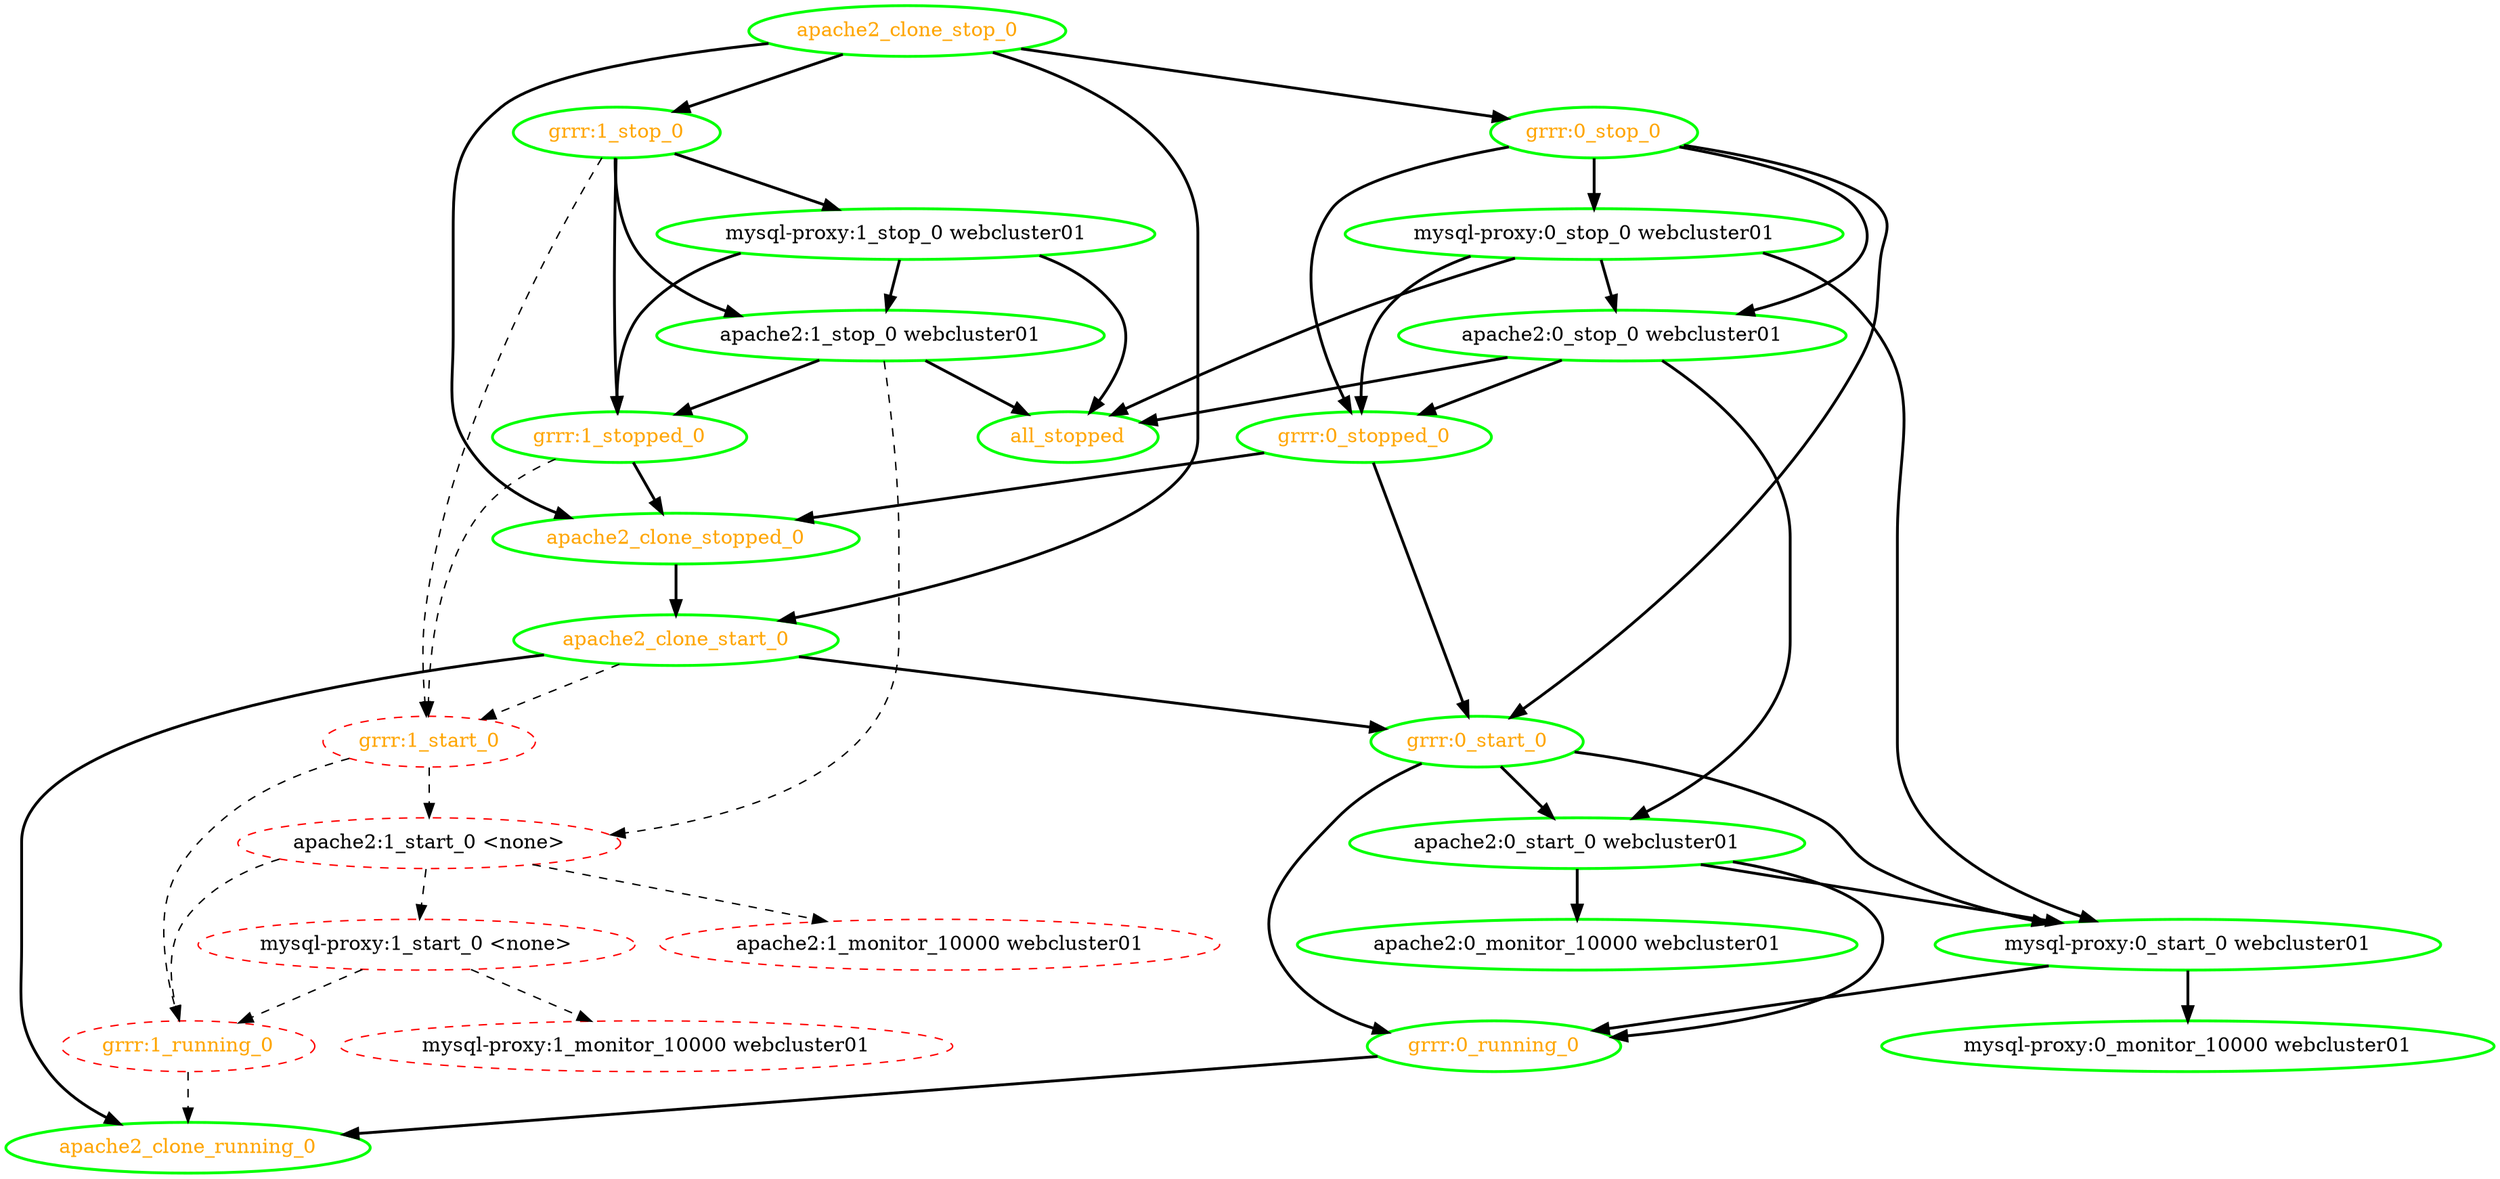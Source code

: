 digraph "g" {
"all_stopped" [ style=bold color="green" fontcolor="orange"  ]
"apache2:0_monitor_10000 webcluster01" [ style=bold color="green" fontcolor="black"  ]
"apache2:0_start_0 webcluster01" -> "apache2:0_monitor_10000 webcluster01" [ style = bold]
"apache2:0_start_0 webcluster01" -> "grrr:0_running_0" [ style = bold]
"apache2:0_start_0 webcluster01" -> "mysql-proxy:0_start_0 webcluster01" [ style = bold]
"apache2:0_start_0 webcluster01" [ style=bold color="green" fontcolor="black"  ]
"apache2:0_stop_0 webcluster01" -> "all_stopped" [ style = bold]
"apache2:0_stop_0 webcluster01" -> "apache2:0_start_0 webcluster01" [ style = bold]
"apache2:0_stop_0 webcluster01" -> "grrr:0_stopped_0" [ style = bold]
"apache2:0_stop_0 webcluster01" [ style=bold color="green" fontcolor="black"  ]
"apache2:1_monitor_10000 webcluster01" [ style=dashed color="red" fontcolor="black"  ]
"apache2:1_start_0 <none>" -> "apache2:1_monitor_10000 webcluster01" [ style = dashed]
"apache2:1_start_0 <none>" -> "grrr:1_running_0" [ style = dashed]
"apache2:1_start_0 <none>" -> "mysql-proxy:1_start_0 <none>" [ style = dashed]
"apache2:1_start_0 <none>" [ style=dashed color="red" fontcolor="black"  ]
"apache2:1_stop_0 webcluster01" -> "all_stopped" [ style = bold]
"apache2:1_stop_0 webcluster01" -> "apache2:1_start_0 <none>" [ style = dashed]
"apache2:1_stop_0 webcluster01" -> "grrr:1_stopped_0" [ style = bold]
"apache2:1_stop_0 webcluster01" [ style=bold color="green" fontcolor="black"  ]
"apache2_clone_running_0" [ style=bold color="green" fontcolor="orange"  ]
"apache2_clone_start_0" -> "apache2_clone_running_0" [ style = bold]
"apache2_clone_start_0" -> "grrr:0_start_0" [ style = bold]
"apache2_clone_start_0" -> "grrr:1_start_0" [ style = dashed]
"apache2_clone_start_0" [ style=bold color="green" fontcolor="orange"  ]
"apache2_clone_stop_0" -> "apache2_clone_start_0" [ style = bold]
"apache2_clone_stop_0" -> "apache2_clone_stopped_0" [ style = bold]
"apache2_clone_stop_0" -> "grrr:0_stop_0" [ style = bold]
"apache2_clone_stop_0" -> "grrr:1_stop_0" [ style = bold]
"apache2_clone_stop_0" [ style=bold color="green" fontcolor="orange"  ]
"apache2_clone_stopped_0" -> "apache2_clone_start_0" [ style = bold]
"apache2_clone_stopped_0" [ style=bold color="green" fontcolor="orange"  ]
"grrr:0_running_0" -> "apache2_clone_running_0" [ style = bold]
"grrr:0_running_0" [ style=bold color="green" fontcolor="orange"  ]
"grrr:0_start_0" -> "apache2:0_start_0 webcluster01" [ style = bold]
"grrr:0_start_0" -> "grrr:0_running_0" [ style = bold]
"grrr:0_start_0" -> "mysql-proxy:0_start_0 webcluster01" [ style = bold]
"grrr:0_start_0" [ style=bold color="green" fontcolor="orange"  ]
"grrr:0_stop_0" -> "apache2:0_stop_0 webcluster01" [ style = bold]
"grrr:0_stop_0" -> "grrr:0_start_0" [ style = bold]
"grrr:0_stop_0" -> "grrr:0_stopped_0" [ style = bold]
"grrr:0_stop_0" -> "mysql-proxy:0_stop_0 webcluster01" [ style = bold]
"grrr:0_stop_0" [ style=bold color="green" fontcolor="orange"  ]
"grrr:0_stopped_0" -> "apache2_clone_stopped_0" [ style = bold]
"grrr:0_stopped_0" -> "grrr:0_start_0" [ style = bold]
"grrr:0_stopped_0" [ style=bold color="green" fontcolor="orange"  ]
"grrr:1_running_0" -> "apache2_clone_running_0" [ style = dashed]
"grrr:1_running_0" [ style=dashed color="red" fontcolor="orange"  ]
"grrr:1_start_0" -> "apache2:1_start_0 <none>" [ style = dashed]
"grrr:1_start_0" -> "grrr:1_running_0" [ style = dashed]
"grrr:1_start_0" [ style=dashed color="red" fontcolor="orange"  ]
"grrr:1_stop_0" -> "apache2:1_stop_0 webcluster01" [ style = bold]
"grrr:1_stop_0" -> "grrr:1_start_0" [ style = dashed]
"grrr:1_stop_0" -> "grrr:1_stopped_0" [ style = bold]
"grrr:1_stop_0" -> "mysql-proxy:1_stop_0 webcluster01" [ style = bold]
"grrr:1_stop_0" [ style=bold color="green" fontcolor="orange"  ]
"grrr:1_stopped_0" -> "apache2_clone_stopped_0" [ style = bold]
"grrr:1_stopped_0" -> "grrr:1_start_0" [ style = dashed]
"grrr:1_stopped_0" [ style=bold color="green" fontcolor="orange"  ]
"mysql-proxy:0_monitor_10000 webcluster01" [ style=bold color="green" fontcolor="black"  ]
"mysql-proxy:0_start_0 webcluster01" -> "grrr:0_running_0" [ style = bold]
"mysql-proxy:0_start_0 webcluster01" -> "mysql-proxy:0_monitor_10000 webcluster01" [ style = bold]
"mysql-proxy:0_start_0 webcluster01" [ style=bold color="green" fontcolor="black"  ]
"mysql-proxy:0_stop_0 webcluster01" -> "all_stopped" [ style = bold]
"mysql-proxy:0_stop_0 webcluster01" -> "apache2:0_stop_0 webcluster01" [ style = bold]
"mysql-proxy:0_stop_0 webcluster01" -> "grrr:0_stopped_0" [ style = bold]
"mysql-proxy:0_stop_0 webcluster01" -> "mysql-proxy:0_start_0 webcluster01" [ style = bold]
"mysql-proxy:0_stop_0 webcluster01" [ style=bold color="green" fontcolor="black"  ]
"mysql-proxy:1_monitor_10000 webcluster01" [ style=dashed color="red" fontcolor="black"  ]
"mysql-proxy:1_start_0 <none>" -> "grrr:1_running_0" [ style = dashed]
"mysql-proxy:1_start_0 <none>" -> "mysql-proxy:1_monitor_10000 webcluster01" [ style = dashed]
"mysql-proxy:1_start_0 <none>" [ style=dashed color="red" fontcolor="black"  ]
"mysql-proxy:1_stop_0 webcluster01" -> "all_stopped" [ style = bold]
"mysql-proxy:1_stop_0 webcluster01" -> "apache2:1_stop_0 webcluster01" [ style = bold]
"mysql-proxy:1_stop_0 webcluster01" -> "grrr:1_stopped_0" [ style = bold]
"mysql-proxy:1_stop_0 webcluster01" [ style=bold color="green" fontcolor="black"  ]
}
